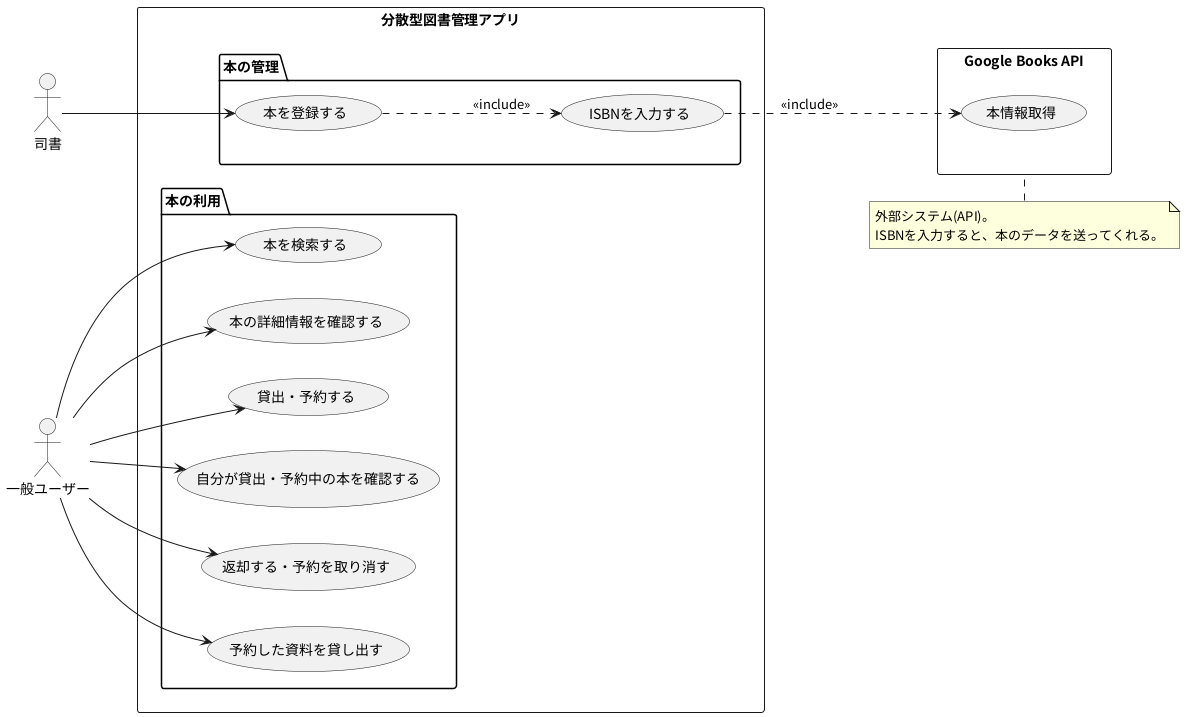 @startuml book_management_and_use
skinparam defaultFontName "Noto Sans CJK JP"
left to right direction

actor 司書 as loggedInLibrarian
actor 一般ユーザー as loggedInUser 


rectangle "分散型図書管理アプリ" {
package "本の管理" {
  (本を登録する)
  (ISBNを入力する)
  (本を登録する) ..> (ISBNを入力する) : <<include>>
}

package "本の利用" {
  (本を検索する)
  (本の詳細情報を確認する)
  (貸出・予約する)
  
  (自分が貸出・予約中の本を確認する)
  (返却する・予約を取り消す)
  (予約した資料を貸し出す)
  
}
}

rectangle "Google Books API" {
  (本情報取得)
}


loggedInLibrarian --> (本を登録する) 

' 本の検索から貸出・予約完了表示までは一連の処理
loggedInUser --> (本を検索する)  
loggedInUser --> (貸出・予約する) 
loggedInUser --> (本の詳細情報を確認する) 

(ISBNを入力する) ..> (本情報取得) : <<include>>

loggedInUser --> (自分が貸出・予約中の本を確認する)
loggedInUser --> (返却する・予約を取り消す)
loggedInUser --> (予約した資料を貸し出す)

note top of "Google Books API"
    外部システム(API)。
    ISBNを入力すると、本のデータを送ってくれる。
end note 

@enduml
